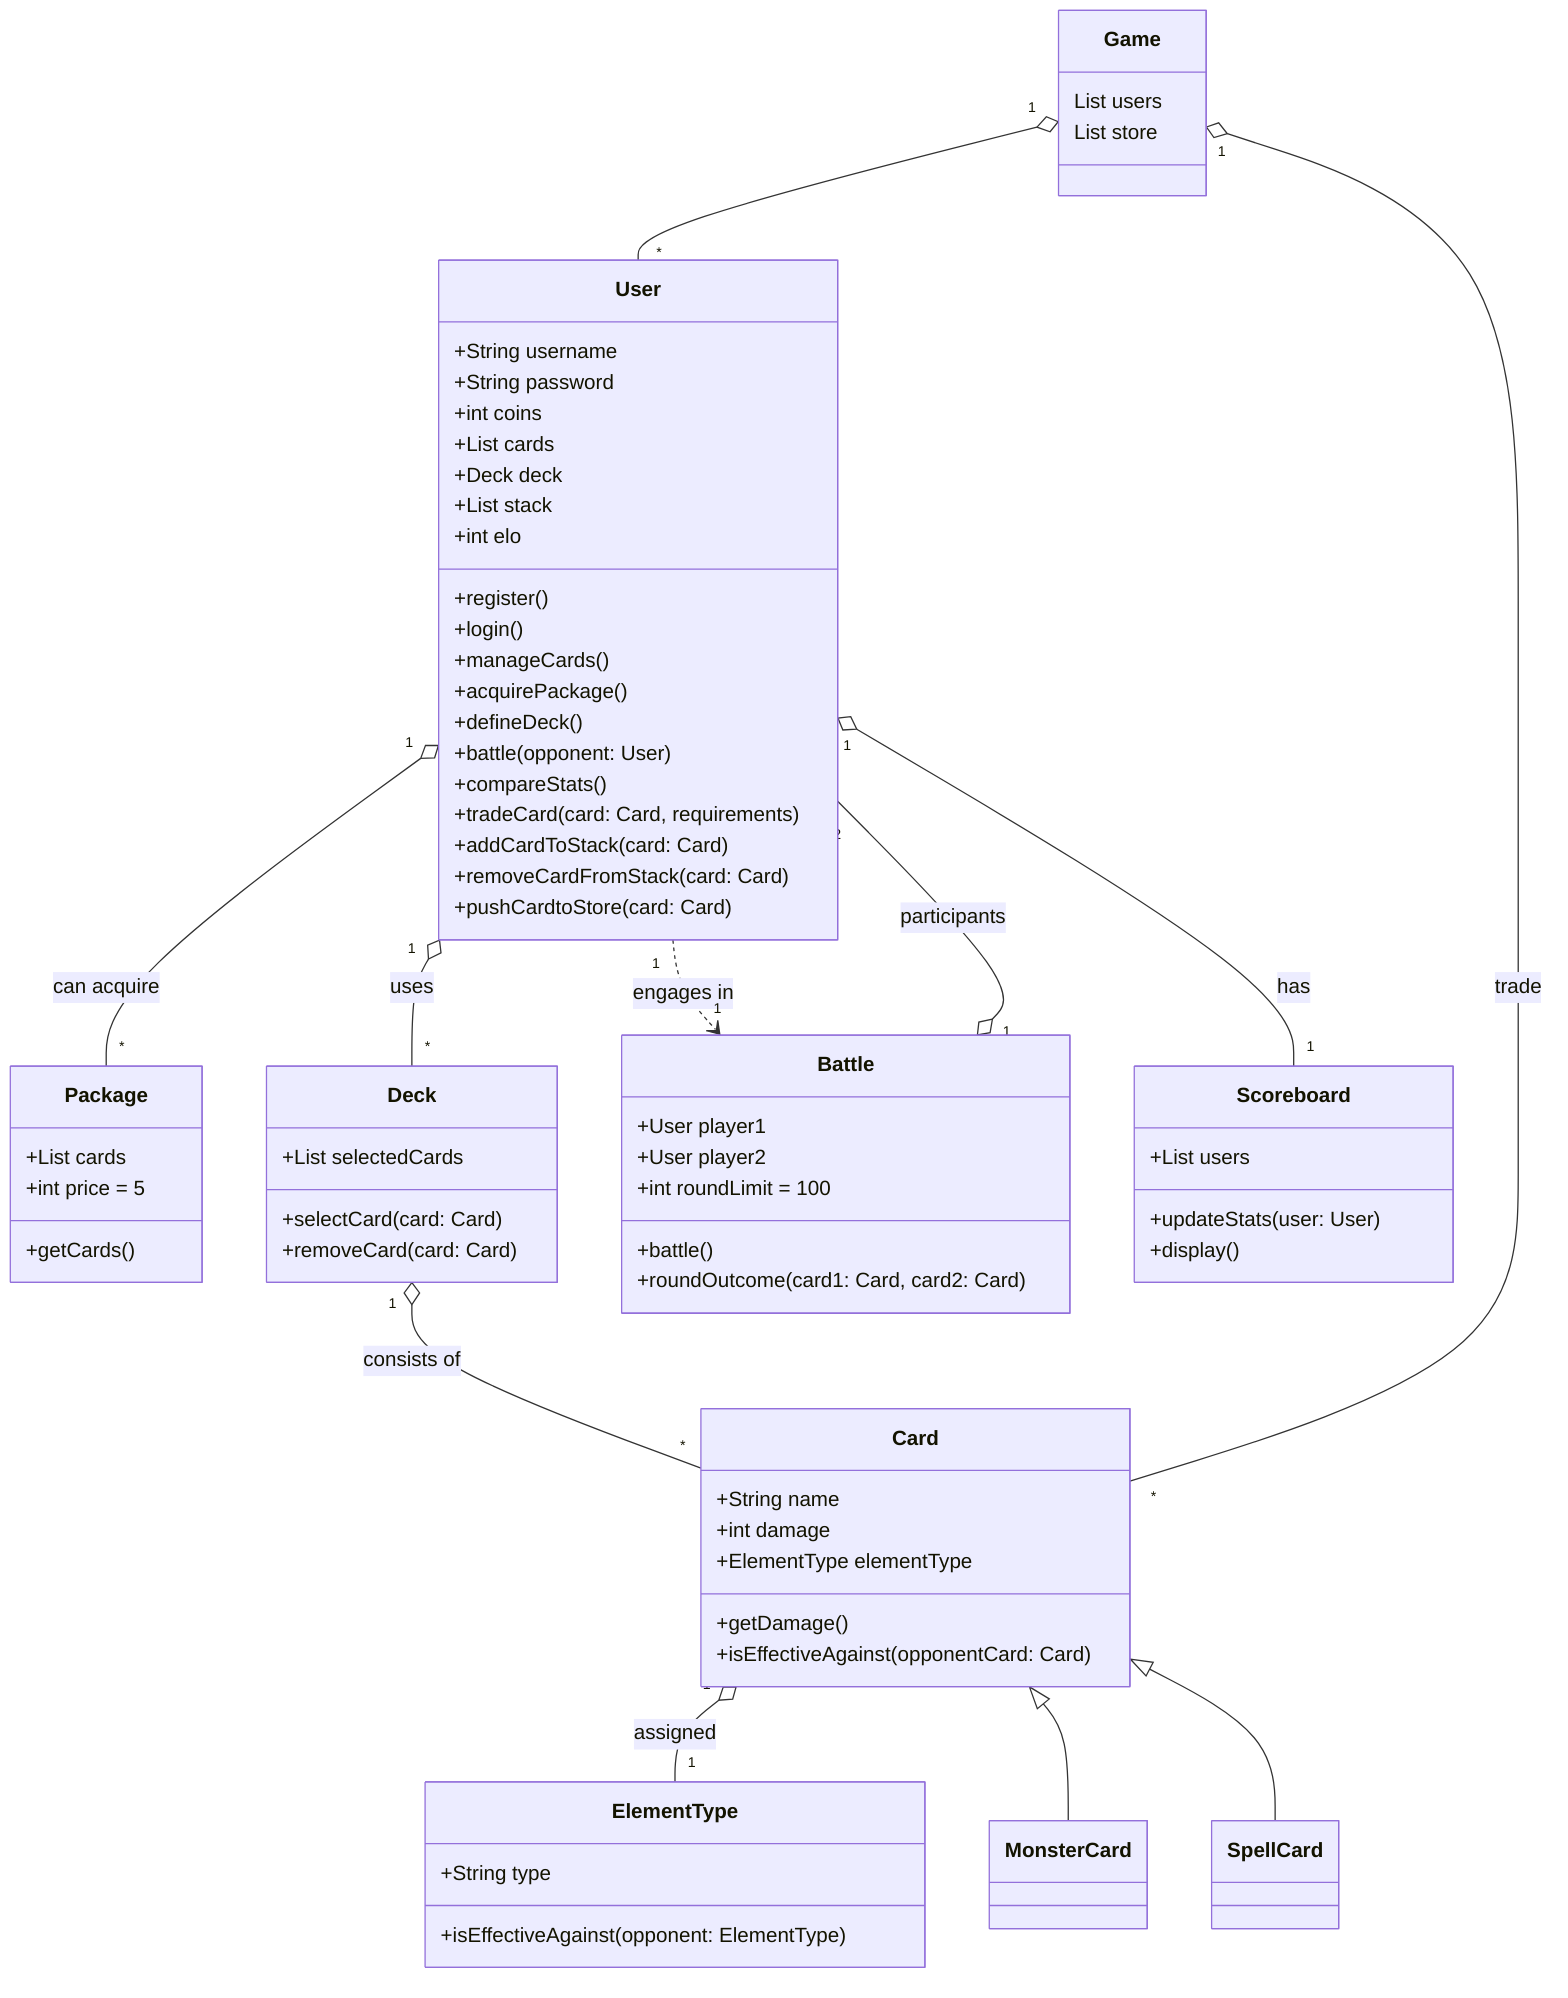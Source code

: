 classDiagram
    class User {
        +String username
        +String password
        +int coins
        +List<Card> cards
        +Deck deck
        +List<Card> stack
        +int elo
        +register()
        +login()
        +manageCards()
        +acquirePackage()
        +defineDeck()
        +battle(opponent: User)
        +compareStats()
        +tradeCard(card: Card, requirements)
        +addCardToStack(card: Card)
        +removeCardFromStack(card: Card)
        +pushCardtoStore(card: Card)
    }

    class Game {
        List<User> users
        List<Card> store
    }

    class Card {
        +String name
        +int damage
        +ElementType elementType
        +getDamage()
        +isEffectiveAgainst(opponentCard: Card)
    }

    class MonsterCard {
    }

    class SpellCard {
    }

    class Package {
        +List<Card> cards
        +int price = 5
        +getCards()
    }

    class Deck {
        +List<Card> selectedCards
        +selectCard(card: Card)
        +removeCard(card: Card)
    }

    class Battle {
        +User player1
        +User player2
        +int roundLimit = 100
        +battle()
        +roundOutcome(card1: Card, card2: Card)
    }

    class Scoreboard {
        +List<User> users
        +updateStats(user: User)
        +display()
    }

    class ElementType {
        +String type
        +isEffectiveAgainst(opponent: ElementType)
    }

User "1" o-- "*" Deck : uses
User "1" o-- "*" Package : can acquire
User "1" o-- "1" Scoreboard : has
%%Stack "1" o-- "*" Card : contains
Deck "1" o-- "*" Card : consists of
User "1" ..> "1" Battle : engages in
Battle "1" o-- "2" User : participants
%%Trading "1" o-- "1" Card : offers
%%Trading "1" o-- "1" Requirements : based on
Game "1" o-- "*" User
Game "1" o-- "*" Card: trade
Card "1" o-- "1" ElementType : assigned
Card <|-- MonsterCard
Card <|-- SpellCard